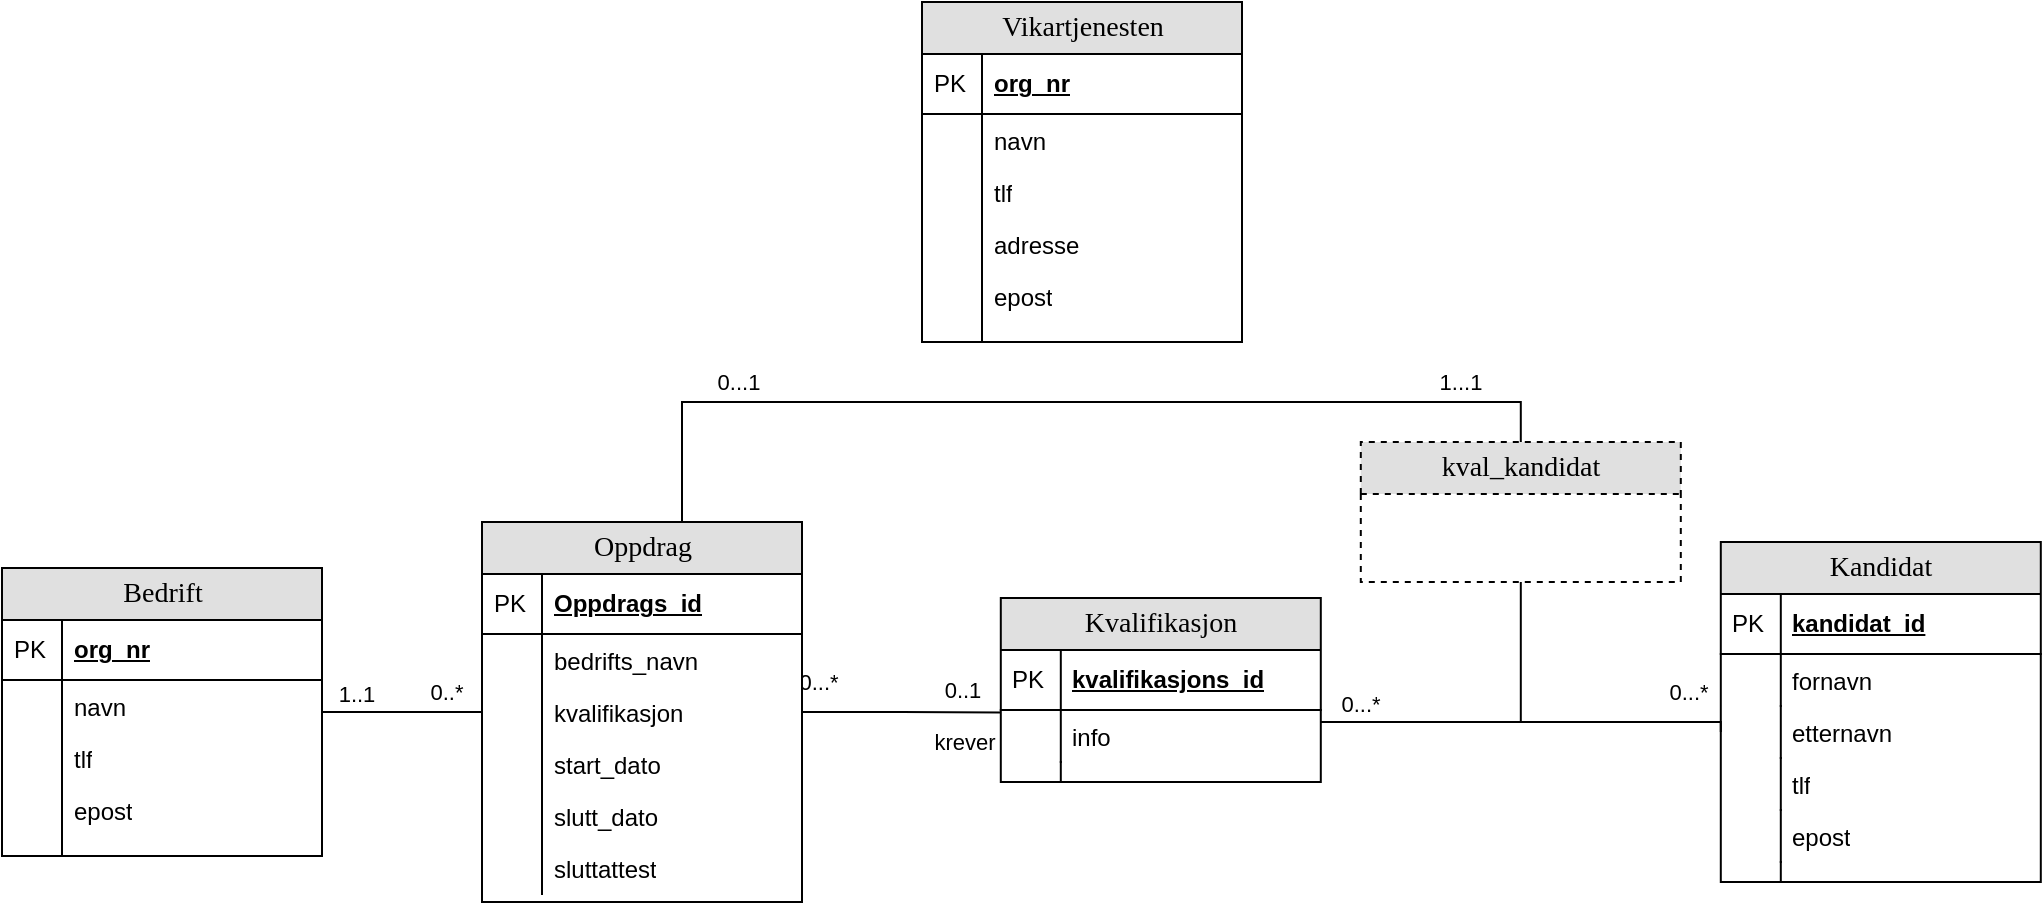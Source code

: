 <mxfile version="20.2.3" type="device"><diagram name="Page-1" id="e56a1550-8fbb-45ad-956c-1786394a9013"><mxGraphModel dx="2138" dy="641" grid="1" gridSize="10" guides="1" tooltips="1" connect="1" arrows="1" fold="1" page="1" pageScale="1" pageWidth="1100" pageHeight="850" background="none" math="0" shadow="0"><root><mxCell id="0"/><mxCell id="1" parent="0"/><mxCell id="2e49270ec7c68f3f-8" value="Vikartjenesten" style="swimlane;html=1;fontStyle=0;childLayout=stackLayout;horizontal=1;startSize=26;fillColor=#e0e0e0;horizontalStack=0;resizeParent=1;resizeLast=0;collapsible=1;marginBottom=0;swimlaneFillColor=#ffffff;align=center;rounded=0;shadow=0;comic=0;labelBackgroundColor=none;strokeWidth=1;fontFamily=Verdana;fontSize=14;swimlaneLine=1;" parent="1" vertex="1"><mxGeometry x="440" y="120" width="160" height="170" as="geometry"/></mxCell><mxCell id="2e49270ec7c68f3f-9" value="org_nr" style="shape=partialRectangle;top=0;left=0;right=0;bottom=1;html=1;align=left;verticalAlign=middle;fillColor=none;spacingLeft=34;spacingRight=4;whiteSpace=wrap;overflow=hidden;rotatable=0;points=[[0,0.5],[1,0.5]];portConstraint=eastwest;dropTarget=0;fontStyle=5;" parent="2e49270ec7c68f3f-8" vertex="1"><mxGeometry y="26" width="160" height="30" as="geometry"/></mxCell><mxCell id="2e49270ec7c68f3f-10" value="PK" style="shape=partialRectangle;top=0;left=0;bottom=0;html=1;fillColor=none;align=left;verticalAlign=middle;spacingLeft=4;spacingRight=4;whiteSpace=wrap;overflow=hidden;rotatable=0;points=[];portConstraint=eastwest;part=1;" parent="2e49270ec7c68f3f-9" vertex="1" connectable="0"><mxGeometry width="30" height="30" as="geometry"/></mxCell><mxCell id="2e49270ec7c68f3f-11" value="navn" style="shape=partialRectangle;top=0;left=0;right=0;bottom=0;html=1;align=left;verticalAlign=top;fillColor=none;spacingLeft=34;spacingRight=4;whiteSpace=wrap;overflow=hidden;rotatable=0;points=[[0,0.5],[1,0.5]];portConstraint=eastwest;dropTarget=0;" parent="2e49270ec7c68f3f-8" vertex="1"><mxGeometry y="56" width="160" height="26" as="geometry"/></mxCell><mxCell id="2e49270ec7c68f3f-12" value="" style="shape=partialRectangle;top=0;left=0;bottom=0;html=1;fillColor=none;align=left;verticalAlign=top;spacingLeft=4;spacingRight=4;whiteSpace=wrap;overflow=hidden;rotatable=0;points=[];portConstraint=eastwest;part=1;" parent="2e49270ec7c68f3f-11" vertex="1" connectable="0"><mxGeometry width="30" height="26" as="geometry"/></mxCell><mxCell id="2e49270ec7c68f3f-13" value="tlf" style="shape=partialRectangle;top=0;left=0;right=0;bottom=0;html=1;align=left;verticalAlign=top;fillColor=none;spacingLeft=34;spacingRight=4;whiteSpace=wrap;overflow=hidden;rotatable=0;points=[[0,0.5],[1,0.5]];portConstraint=eastwest;dropTarget=0;" parent="2e49270ec7c68f3f-8" vertex="1"><mxGeometry y="82" width="160" height="26" as="geometry"/></mxCell><mxCell id="2e49270ec7c68f3f-14" value="" style="shape=partialRectangle;top=0;left=0;bottom=0;html=1;fillColor=none;align=left;verticalAlign=top;spacingLeft=4;spacingRight=4;whiteSpace=wrap;overflow=hidden;rotatable=0;points=[];portConstraint=eastwest;part=1;" parent="2e49270ec7c68f3f-13" vertex="1" connectable="0"><mxGeometry width="30" height="26" as="geometry"/></mxCell><mxCell id="2e49270ec7c68f3f-15" value="adresse" style="shape=partialRectangle;top=0;left=0;right=0;bottom=0;html=1;align=left;verticalAlign=top;fillColor=none;spacingLeft=34;spacingRight=4;whiteSpace=wrap;overflow=hidden;rotatable=0;points=[[0,0.5],[1,0.5]];portConstraint=eastwest;dropTarget=0;" parent="2e49270ec7c68f3f-8" vertex="1"><mxGeometry y="108" width="160" height="26" as="geometry"/></mxCell><mxCell id="2e49270ec7c68f3f-16" value="" style="shape=partialRectangle;top=0;left=0;bottom=0;html=1;fillColor=none;align=left;verticalAlign=top;spacingLeft=4;spacingRight=4;whiteSpace=wrap;overflow=hidden;rotatable=0;points=[];portConstraint=eastwest;part=1;" parent="2e49270ec7c68f3f-15" vertex="1" connectable="0"><mxGeometry width="30" height="26" as="geometry"/></mxCell><mxCell id="5pEBVfpij7sB42TzYV5x-5" value="epost" style="shape=partialRectangle;top=0;left=0;right=0;bottom=0;html=1;align=left;verticalAlign=top;fillColor=none;spacingLeft=34;spacingRight=4;whiteSpace=wrap;overflow=hidden;rotatable=0;points=[[0,0.5],[1,0.5]];portConstraint=eastwest;dropTarget=0;" vertex="1" parent="2e49270ec7c68f3f-8"><mxGeometry y="134" width="160" height="36" as="geometry"/></mxCell><mxCell id="5pEBVfpij7sB42TzYV5x-6" value="" style="shape=partialRectangle;top=0;left=0;bottom=0;html=1;fillColor=none;align=left;verticalAlign=top;spacingLeft=4;spacingRight=4;whiteSpace=wrap;overflow=hidden;rotatable=0;points=[];portConstraint=eastwest;part=1;" vertex="1" connectable="0" parent="5pEBVfpij7sB42TzYV5x-5"><mxGeometry width="30" height="36" as="geometry"/></mxCell><mxCell id="5pEBVfpij7sB42TzYV5x-31" style="edgeStyle=orthogonalEdgeStyle;rounded=0;orthogonalLoop=1;jettySize=auto;html=1;entryX=0;entryY=0.5;entryDx=0;entryDy=0;endArrow=none;endFill=0;" edge="1" parent="1" source="2e49270ec7c68f3f-19" target="5pEBVfpij7sB42TzYV5x-12"><mxGeometry relative="1" as="geometry"/></mxCell><mxCell id="5pEBVfpij7sB42TzYV5x-32" value="1..1" style="edgeLabel;html=1;align=center;verticalAlign=middle;resizable=0;points=[];" vertex="1" connectable="0" parent="5pEBVfpij7sB42TzYV5x-31"><mxGeometry x="-0.806" y="1" relative="1" as="geometry"><mxPoint x="9" y="-8" as="offset"/></mxGeometry></mxCell><mxCell id="5pEBVfpij7sB42TzYV5x-34" value="0..*" style="edgeLabel;html=1;align=center;verticalAlign=middle;resizable=0;points=[];" vertex="1" connectable="0" parent="5pEBVfpij7sB42TzYV5x-31"><mxGeometry x="0.816" y="3" relative="1" as="geometry"><mxPoint x="-11" y="-7" as="offset"/></mxGeometry></mxCell><mxCell id="2e49270ec7c68f3f-19" value="Bedrift" style="swimlane;html=1;fontStyle=0;childLayout=stackLayout;horizontal=1;startSize=26;fillColor=#e0e0e0;horizontalStack=0;resizeParent=1;resizeLast=0;collapsible=1;marginBottom=0;swimlaneFillColor=#ffffff;align=center;rounded=0;shadow=0;comic=0;labelBackgroundColor=none;strokeWidth=1;fontFamily=Verdana;fontSize=14" parent="1" vertex="1"><mxGeometry x="-20" y="403" width="160" height="144" as="geometry"/></mxCell><mxCell id="2e49270ec7c68f3f-20" value="org_nr" style="shape=partialRectangle;top=0;left=0;right=0;bottom=1;html=1;align=left;verticalAlign=middle;fillColor=none;spacingLeft=34;spacingRight=4;whiteSpace=wrap;overflow=hidden;rotatable=0;points=[[0,0.5],[1,0.5]];portConstraint=eastwest;dropTarget=0;fontStyle=5;" parent="2e49270ec7c68f3f-19" vertex="1"><mxGeometry y="26" width="160" height="30" as="geometry"/></mxCell><mxCell id="2e49270ec7c68f3f-21" value="PK" style="shape=partialRectangle;top=0;left=0;bottom=0;html=1;fillColor=none;align=left;verticalAlign=middle;spacingLeft=4;spacingRight=4;whiteSpace=wrap;overflow=hidden;rotatable=0;points=[];portConstraint=eastwest;part=1;" parent="2e49270ec7c68f3f-20" vertex="1" connectable="0"><mxGeometry width="30" height="30" as="geometry"/></mxCell><mxCell id="2e49270ec7c68f3f-22" value="navn" style="shape=partialRectangle;top=0;left=0;right=0;bottom=0;html=1;align=left;verticalAlign=top;fillColor=none;spacingLeft=34;spacingRight=4;whiteSpace=wrap;overflow=hidden;rotatable=0;points=[[0,0.5],[1,0.5]];portConstraint=eastwest;dropTarget=0;" parent="2e49270ec7c68f3f-19" vertex="1"><mxGeometry y="56" width="160" height="26" as="geometry"/></mxCell><mxCell id="2e49270ec7c68f3f-23" value="" style="shape=partialRectangle;top=0;left=0;bottom=0;html=1;fillColor=none;align=left;verticalAlign=top;spacingLeft=4;spacingRight=4;whiteSpace=wrap;overflow=hidden;rotatable=0;points=[];portConstraint=eastwest;part=1;" parent="2e49270ec7c68f3f-22" vertex="1" connectable="0"><mxGeometry width="30" height="26" as="geometry"/></mxCell><mxCell id="2e49270ec7c68f3f-24" value="tlf" style="shape=partialRectangle;top=0;left=0;right=0;bottom=0;html=1;align=left;verticalAlign=top;fillColor=none;spacingLeft=34;spacingRight=4;whiteSpace=wrap;overflow=hidden;rotatable=0;points=[[0,0.5],[1,0.5]];portConstraint=eastwest;dropTarget=0;" parent="2e49270ec7c68f3f-19" vertex="1"><mxGeometry y="82" width="160" height="26" as="geometry"/></mxCell><mxCell id="2e49270ec7c68f3f-25" value="" style="shape=partialRectangle;top=0;left=0;bottom=0;html=1;fillColor=none;align=left;verticalAlign=top;spacingLeft=4;spacingRight=4;whiteSpace=wrap;overflow=hidden;rotatable=0;points=[];portConstraint=eastwest;part=1;" parent="2e49270ec7c68f3f-24" vertex="1" connectable="0"><mxGeometry width="30" height="26" as="geometry"/></mxCell><mxCell id="2e49270ec7c68f3f-26" value="epost" style="shape=partialRectangle;top=0;left=0;right=0;bottom=0;html=1;align=left;verticalAlign=top;fillColor=none;spacingLeft=34;spacingRight=4;whiteSpace=wrap;overflow=hidden;rotatable=0;points=[[0,0.5],[1,0.5]];portConstraint=eastwest;dropTarget=0;" parent="2e49270ec7c68f3f-19" vertex="1"><mxGeometry y="108" width="160" height="26" as="geometry"/></mxCell><mxCell id="2e49270ec7c68f3f-27" value="" style="shape=partialRectangle;top=0;left=0;bottom=0;html=1;fillColor=none;align=left;verticalAlign=top;spacingLeft=4;spacingRight=4;whiteSpace=wrap;overflow=hidden;rotatable=0;points=[];portConstraint=eastwest;part=1;" parent="2e49270ec7c68f3f-26" vertex="1" connectable="0"><mxGeometry width="30" height="26" as="geometry"/></mxCell><mxCell id="2e49270ec7c68f3f-28" value="" style="shape=partialRectangle;top=0;left=0;right=0;bottom=0;html=1;align=left;verticalAlign=top;fillColor=none;spacingLeft=34;spacingRight=4;whiteSpace=wrap;overflow=hidden;rotatable=0;points=[[0,0.5],[1,0.5]];portConstraint=eastwest;dropTarget=0;" parent="2e49270ec7c68f3f-19" vertex="1"><mxGeometry y="134" width="160" height="10" as="geometry"/></mxCell><mxCell id="2e49270ec7c68f3f-29" value="" style="shape=partialRectangle;top=0;left=0;bottom=0;html=1;fillColor=none;align=left;verticalAlign=top;spacingLeft=4;spacingRight=4;whiteSpace=wrap;overflow=hidden;rotatable=0;points=[];portConstraint=eastwest;part=1;" parent="2e49270ec7c68f3f-28" vertex="1" connectable="0"><mxGeometry width="30" height="10" as="geometry"/></mxCell><mxCell id="2e49270ec7c68f3f-80" value="Kandidat" style="swimlane;html=1;fontStyle=0;childLayout=stackLayout;horizontal=1;startSize=26;fillColor=#e0e0e0;horizontalStack=0;resizeParent=1;resizeLast=0;collapsible=1;marginBottom=0;swimlaneFillColor=#ffffff;align=center;rounded=0;shadow=0;comic=0;labelBackgroundColor=none;strokeWidth=1;fontFamily=Verdana;fontSize=14" parent="1" vertex="1"><mxGeometry x="839.4" y="390" width="160" height="170" as="geometry"/></mxCell><mxCell id="2e49270ec7c68f3f-81" value="kandidat_id" style="shape=partialRectangle;top=0;left=0;right=0;bottom=1;html=1;align=left;verticalAlign=middle;fillColor=none;spacingLeft=34;spacingRight=4;whiteSpace=wrap;overflow=hidden;rotatable=0;points=[[0,0.5],[1,0.5]];portConstraint=eastwest;dropTarget=0;fontStyle=5;" parent="2e49270ec7c68f3f-80" vertex="1"><mxGeometry y="26" width="160" height="30" as="geometry"/></mxCell><mxCell id="2e49270ec7c68f3f-82" value="PK" style="shape=partialRectangle;top=0;left=0;bottom=0;html=1;fillColor=none;align=left;verticalAlign=middle;spacingLeft=4;spacingRight=4;whiteSpace=wrap;overflow=hidden;rotatable=0;points=[];portConstraint=eastwest;part=1;" parent="2e49270ec7c68f3f-81" vertex="1" connectable="0"><mxGeometry width="30" height="30" as="geometry"/></mxCell><mxCell id="2e49270ec7c68f3f-83" value="fornavn" style="shape=partialRectangle;top=0;left=0;right=0;bottom=0;html=1;align=left;verticalAlign=top;fillColor=none;spacingLeft=34;spacingRight=4;whiteSpace=wrap;overflow=hidden;rotatable=0;points=[[0,0.5],[1,0.5]];portConstraint=eastwest;dropTarget=0;" parent="2e49270ec7c68f3f-80" vertex="1"><mxGeometry y="56" width="160" height="26" as="geometry"/></mxCell><mxCell id="2e49270ec7c68f3f-84" value="" style="shape=partialRectangle;top=0;left=0;bottom=0;html=1;fillColor=none;align=left;verticalAlign=top;spacingLeft=4;spacingRight=4;whiteSpace=wrap;overflow=hidden;rotatable=0;points=[];portConstraint=eastwest;part=1;" parent="2e49270ec7c68f3f-83" vertex="1" connectable="0"><mxGeometry width="30" height="26" as="geometry"/></mxCell><mxCell id="2e49270ec7c68f3f-85" value="etternavn" style="shape=partialRectangle;top=0;left=0;right=0;bottom=0;html=1;align=left;verticalAlign=top;fillColor=none;spacingLeft=34;spacingRight=4;whiteSpace=wrap;overflow=hidden;rotatable=0;points=[[0,0.5],[1,0.5]];portConstraint=eastwest;dropTarget=0;" parent="2e49270ec7c68f3f-80" vertex="1"><mxGeometry y="82" width="160" height="26" as="geometry"/></mxCell><mxCell id="2e49270ec7c68f3f-86" value="" style="shape=partialRectangle;top=0;left=0;bottom=0;html=1;fillColor=none;align=left;verticalAlign=top;spacingLeft=4;spacingRight=4;whiteSpace=wrap;overflow=hidden;rotatable=0;points=[];portConstraint=eastwest;part=1;" parent="2e49270ec7c68f3f-85" vertex="1" connectable="0"><mxGeometry width="30" height="26" as="geometry"/></mxCell><mxCell id="2e49270ec7c68f3f-87" value="tlf" style="shape=partialRectangle;top=0;left=0;right=0;bottom=0;html=1;align=left;verticalAlign=top;fillColor=none;spacingLeft=34;spacingRight=4;whiteSpace=wrap;overflow=hidden;rotatable=0;points=[[0,0.5],[1,0.5]];portConstraint=eastwest;dropTarget=0;" parent="2e49270ec7c68f3f-80" vertex="1"><mxGeometry y="108" width="160" height="26" as="geometry"/></mxCell><mxCell id="2e49270ec7c68f3f-88" value="" style="shape=partialRectangle;top=0;left=0;bottom=0;html=1;fillColor=none;align=left;verticalAlign=top;spacingLeft=4;spacingRight=4;whiteSpace=wrap;overflow=hidden;rotatable=0;points=[];portConstraint=eastwest;part=1;" parent="2e49270ec7c68f3f-87" vertex="1" connectable="0"><mxGeometry width="30" height="26" as="geometry"/></mxCell><mxCell id="5pEBVfpij7sB42TzYV5x-3" value="epost" style="shape=partialRectangle;top=0;left=0;right=0;bottom=0;html=1;align=left;verticalAlign=top;fillColor=none;spacingLeft=34;spacingRight=4;whiteSpace=wrap;overflow=hidden;rotatable=0;points=[[0,0.5],[1,0.5]];portConstraint=eastwest;dropTarget=0;" vertex="1" parent="2e49270ec7c68f3f-80"><mxGeometry y="134" width="160" height="26" as="geometry"/></mxCell><mxCell id="5pEBVfpij7sB42TzYV5x-4" value="" style="shape=partialRectangle;top=0;left=0;bottom=0;html=1;fillColor=none;align=left;verticalAlign=top;spacingLeft=4;spacingRight=4;whiteSpace=wrap;overflow=hidden;rotatable=0;points=[];portConstraint=eastwest;part=1;" vertex="1" connectable="0" parent="5pEBVfpij7sB42TzYV5x-3"><mxGeometry width="30" height="26" as="geometry"/></mxCell><mxCell id="2e49270ec7c68f3f-89" value="" style="shape=partialRectangle;top=0;left=0;right=0;bottom=0;html=1;align=left;verticalAlign=top;fillColor=none;spacingLeft=34;spacingRight=4;whiteSpace=wrap;overflow=hidden;rotatable=0;points=[[0,0.5],[1,0.5]];portConstraint=eastwest;dropTarget=0;" parent="2e49270ec7c68f3f-80" vertex="1"><mxGeometry y="160" width="160" height="10" as="geometry"/></mxCell><mxCell id="2e49270ec7c68f3f-90" value="" style="shape=partialRectangle;top=0;left=0;bottom=0;html=1;fillColor=none;align=left;verticalAlign=top;spacingLeft=4;spacingRight=4;whiteSpace=wrap;overflow=hidden;rotatable=0;points=[];portConstraint=eastwest;part=1;" parent="2e49270ec7c68f3f-89" vertex="1" connectable="0"><mxGeometry width="30" height="10" as="geometry"/></mxCell><mxCell id="5pEBVfpij7sB42TzYV5x-40" style="edgeStyle=orthogonalEdgeStyle;rounded=0;orthogonalLoop=1;jettySize=auto;html=1;entryX=0.003;entryY=0.046;entryDx=0;entryDy=0;endArrow=none;endFill=0;entryPerimeter=0;" edge="1" parent="1" source="5pEBVfpij7sB42TzYV5x-7" target="5pEBVfpij7sB42TzYV5x-23"><mxGeometry relative="1" as="geometry"/></mxCell><mxCell id="5pEBVfpij7sB42TzYV5x-41" value="0..1&lt;br&gt;" style="edgeLabel;html=1;align=center;verticalAlign=middle;resizable=0;points=[];" vertex="1" connectable="0" parent="5pEBVfpij7sB42TzYV5x-40"><mxGeometry x="0.857" y="2" relative="1" as="geometry"><mxPoint x="-13" y="-9" as="offset"/></mxGeometry></mxCell><mxCell id="5pEBVfpij7sB42TzYV5x-42" value="0...*" style="edgeLabel;html=1;align=center;verticalAlign=middle;resizable=0;points=[];" vertex="1" connectable="0" parent="5pEBVfpij7sB42TzYV5x-40"><mxGeometry x="-0.855" y="3" relative="1" as="geometry"><mxPoint y="-12" as="offset"/></mxGeometry></mxCell><mxCell id="5pEBVfpij7sB42TzYV5x-66" value="krever" style="edgeLabel;html=1;align=center;verticalAlign=middle;resizable=0;points=[];" vertex="1" connectable="0" parent="5pEBVfpij7sB42TzYV5x-40"><mxGeometry x="0.304" y="-1" relative="1" as="geometry"><mxPoint x="15" y="14" as="offset"/></mxGeometry></mxCell><mxCell id="5pEBVfpij7sB42TzYV5x-67" style="edgeStyle=orthogonalEdgeStyle;rounded=0;orthogonalLoop=1;jettySize=auto;html=1;entryX=0.5;entryY=0;entryDx=0;entryDy=0;endArrow=none;endFill=0;" edge="1" parent="1" source="5pEBVfpij7sB42TzYV5x-7" target="5pEBVfpij7sB42TzYV5x-49"><mxGeometry relative="1" as="geometry"><Array as="points"><mxPoint x="320" y="320"/><mxPoint x="739" y="320"/></Array></mxGeometry></mxCell><mxCell id="5pEBVfpij7sB42TzYV5x-69" value="0...1" style="edgeLabel;html=1;align=center;verticalAlign=middle;resizable=0;points=[];" vertex="1" connectable="0" parent="5pEBVfpij7sB42TzYV5x-67"><mxGeometry x="-0.647" y="2" relative="1" as="geometry"><mxPoint y="-8" as="offset"/></mxGeometry></mxCell><mxCell id="5pEBVfpij7sB42TzYV5x-73" value="1...1" style="edgeLabel;html=1;align=center;verticalAlign=middle;resizable=0;points=[];" vertex="1" connectable="0" parent="5pEBVfpij7sB42TzYV5x-67"><mxGeometry x="0.797" y="5" relative="1" as="geometry"><mxPoint y="-5" as="offset"/></mxGeometry></mxCell><mxCell id="5pEBVfpij7sB42TzYV5x-7" value="Oppdrag" style="swimlane;html=1;fontStyle=0;childLayout=stackLayout;horizontal=1;startSize=26;fillColor=#e0e0e0;horizontalStack=0;resizeParent=1;resizeLast=0;collapsible=1;marginBottom=0;swimlaneFillColor=#ffffff;align=center;rounded=0;shadow=0;comic=0;labelBackgroundColor=none;strokeWidth=1;fontFamily=Verdana;fontSize=14" vertex="1" parent="1"><mxGeometry x="220" y="380" width="160" height="190" as="geometry"/></mxCell><mxCell id="5pEBVfpij7sB42TzYV5x-8" value="Oppdrags_id" style="shape=partialRectangle;top=0;left=0;right=0;bottom=1;html=1;align=left;verticalAlign=middle;fillColor=none;spacingLeft=34;spacingRight=4;whiteSpace=wrap;overflow=hidden;rotatable=0;points=[[0,0.5],[1,0.5]];portConstraint=eastwest;dropTarget=0;fontStyle=5;" vertex="1" parent="5pEBVfpij7sB42TzYV5x-7"><mxGeometry y="26" width="160" height="30" as="geometry"/></mxCell><mxCell id="5pEBVfpij7sB42TzYV5x-9" value="PK" style="shape=partialRectangle;top=0;left=0;bottom=0;html=1;fillColor=none;align=left;verticalAlign=middle;spacingLeft=4;spacingRight=4;whiteSpace=wrap;overflow=hidden;rotatable=0;points=[];portConstraint=eastwest;part=1;" vertex="1" connectable="0" parent="5pEBVfpij7sB42TzYV5x-8"><mxGeometry width="30" height="30" as="geometry"/></mxCell><mxCell id="5pEBVfpij7sB42TzYV5x-10" value="bedrifts_navn" style="shape=partialRectangle;top=0;left=0;right=0;bottom=0;html=1;align=left;verticalAlign=top;fillColor=none;spacingLeft=34;spacingRight=4;whiteSpace=wrap;overflow=hidden;rotatable=0;points=[[0,0.5],[1,0.5]];portConstraint=eastwest;dropTarget=0;" vertex="1" parent="5pEBVfpij7sB42TzYV5x-7"><mxGeometry y="56" width="160" height="26" as="geometry"/></mxCell><mxCell id="5pEBVfpij7sB42TzYV5x-11" value="" style="shape=partialRectangle;top=0;left=0;bottom=0;html=1;fillColor=none;align=left;verticalAlign=top;spacingLeft=4;spacingRight=4;whiteSpace=wrap;overflow=hidden;rotatable=0;points=[];portConstraint=eastwest;part=1;" vertex="1" connectable="0" parent="5pEBVfpij7sB42TzYV5x-10"><mxGeometry width="30" height="26" as="geometry"/></mxCell><mxCell id="5pEBVfpij7sB42TzYV5x-12" value="kvalifikasjon" style="shape=partialRectangle;top=0;left=0;right=0;bottom=0;html=1;align=left;verticalAlign=top;fillColor=none;spacingLeft=34;spacingRight=4;whiteSpace=wrap;overflow=hidden;rotatable=0;points=[[0,0.5],[1,0.5]];portConstraint=eastwest;dropTarget=0;" vertex="1" parent="5pEBVfpij7sB42TzYV5x-7"><mxGeometry y="82" width="160" height="26" as="geometry"/></mxCell><mxCell id="5pEBVfpij7sB42TzYV5x-13" value="" style="shape=partialRectangle;top=0;left=0;bottom=0;html=1;fillColor=none;align=left;verticalAlign=top;spacingLeft=4;spacingRight=4;whiteSpace=wrap;overflow=hidden;rotatable=0;points=[];portConstraint=eastwest;part=1;" vertex="1" connectable="0" parent="5pEBVfpij7sB42TzYV5x-12"><mxGeometry width="30" height="26" as="geometry"/></mxCell><mxCell id="5pEBVfpij7sB42TzYV5x-14" value="start_dato" style="shape=partialRectangle;top=0;left=0;right=0;bottom=0;html=1;align=left;verticalAlign=top;fillColor=none;spacingLeft=34;spacingRight=4;whiteSpace=wrap;overflow=hidden;rotatable=0;points=[[0,0.5],[1,0.5]];portConstraint=eastwest;dropTarget=0;" vertex="1" parent="5pEBVfpij7sB42TzYV5x-7"><mxGeometry y="108" width="160" height="26" as="geometry"/></mxCell><mxCell id="5pEBVfpij7sB42TzYV5x-15" value="" style="shape=partialRectangle;top=0;left=0;bottom=0;html=1;fillColor=none;align=left;verticalAlign=top;spacingLeft=4;spacingRight=4;whiteSpace=wrap;overflow=hidden;rotatable=0;points=[];portConstraint=eastwest;part=1;" vertex="1" connectable="0" parent="5pEBVfpij7sB42TzYV5x-14"><mxGeometry width="30" height="26" as="geometry"/></mxCell><mxCell id="5pEBVfpij7sB42TzYV5x-16" value="slutt_dato&lt;br&gt;" style="shape=partialRectangle;top=0;left=0;right=0;bottom=0;html=1;align=left;verticalAlign=top;fillColor=none;spacingLeft=34;spacingRight=4;whiteSpace=wrap;overflow=hidden;rotatable=0;points=[[0,0.5],[1,0.5]];portConstraint=eastwest;dropTarget=0;" vertex="1" parent="5pEBVfpij7sB42TzYV5x-7"><mxGeometry y="134" width="160" height="26" as="geometry"/></mxCell><mxCell id="5pEBVfpij7sB42TzYV5x-17" value="" style="shape=partialRectangle;top=0;left=0;bottom=0;html=1;fillColor=none;align=left;verticalAlign=top;spacingLeft=4;spacingRight=4;whiteSpace=wrap;overflow=hidden;rotatable=0;points=[];portConstraint=eastwest;part=1;" vertex="1" connectable="0" parent="5pEBVfpij7sB42TzYV5x-16"><mxGeometry width="30" height="26" as="geometry"/></mxCell><mxCell id="5pEBVfpij7sB42TzYV5x-43" value="sluttattest" style="shape=partialRectangle;top=0;left=0;right=0;bottom=0;html=1;align=left;verticalAlign=top;fillColor=none;spacingLeft=34;spacingRight=4;whiteSpace=wrap;overflow=hidden;rotatable=0;points=[[0,0.5],[1,0.5]];portConstraint=eastwest;dropTarget=0;" vertex="1" parent="5pEBVfpij7sB42TzYV5x-7"><mxGeometry y="160" width="160" height="26" as="geometry"/></mxCell><mxCell id="5pEBVfpij7sB42TzYV5x-44" value="" style="shape=partialRectangle;top=0;left=0;bottom=0;html=1;fillColor=none;align=left;verticalAlign=top;spacingLeft=4;spacingRight=4;whiteSpace=wrap;overflow=hidden;rotatable=0;points=[];portConstraint=eastwest;part=1;" vertex="1" connectable="0" parent="5pEBVfpij7sB42TzYV5x-43"><mxGeometry width="30" height="26" as="geometry"/></mxCell><mxCell id="5pEBVfpij7sB42TzYV5x-20" value="Kvalifikasjon" style="swimlane;html=1;fontStyle=0;childLayout=stackLayout;horizontal=1;startSize=26;fillColor=#e0e0e0;horizontalStack=0;resizeParent=1;resizeLast=0;collapsible=1;marginBottom=0;swimlaneFillColor=#ffffff;align=center;rounded=0;shadow=0;comic=0;labelBackgroundColor=none;strokeWidth=1;fontFamily=Verdana;fontSize=14" vertex="1" parent="1"><mxGeometry x="479.4" y="418" width="160" height="92" as="geometry"/></mxCell><mxCell id="5pEBVfpij7sB42TzYV5x-21" value="kvalifikasjons_id" style="shape=partialRectangle;top=0;left=0;right=0;bottom=1;html=1;align=left;verticalAlign=middle;fillColor=none;spacingLeft=34;spacingRight=4;whiteSpace=wrap;overflow=hidden;rotatable=0;points=[[0,0.5],[1,0.5]];portConstraint=eastwest;dropTarget=0;fontStyle=5;" vertex="1" parent="5pEBVfpij7sB42TzYV5x-20"><mxGeometry y="26" width="160" height="30" as="geometry"/></mxCell><mxCell id="5pEBVfpij7sB42TzYV5x-22" value="PK" style="shape=partialRectangle;top=0;left=0;bottom=0;html=1;fillColor=none;align=left;verticalAlign=middle;spacingLeft=4;spacingRight=4;whiteSpace=wrap;overflow=hidden;rotatable=0;points=[];portConstraint=eastwest;part=1;" vertex="1" connectable="0" parent="5pEBVfpij7sB42TzYV5x-21"><mxGeometry width="30" height="30" as="geometry"/></mxCell><mxCell id="5pEBVfpij7sB42TzYV5x-23" value="info" style="shape=partialRectangle;top=0;left=0;right=0;bottom=0;html=1;align=left;verticalAlign=top;fillColor=none;spacingLeft=34;spacingRight=4;whiteSpace=wrap;overflow=hidden;rotatable=0;points=[[0,0.5],[1,0.5]];portConstraint=eastwest;dropTarget=0;" vertex="1" parent="5pEBVfpij7sB42TzYV5x-20"><mxGeometry y="56" width="160" height="26" as="geometry"/></mxCell><mxCell id="5pEBVfpij7sB42TzYV5x-24" value="" style="shape=partialRectangle;top=0;left=0;bottom=0;html=1;fillColor=none;align=left;verticalAlign=top;spacingLeft=4;spacingRight=4;whiteSpace=wrap;overflow=hidden;rotatable=0;points=[];portConstraint=eastwest;part=1;" vertex="1" connectable="0" parent="5pEBVfpij7sB42TzYV5x-23"><mxGeometry width="30" height="26" as="geometry"/></mxCell><mxCell id="5pEBVfpij7sB42TzYV5x-29" value="" style="shape=partialRectangle;top=0;left=0;right=0;bottom=0;html=1;align=left;verticalAlign=top;fillColor=none;spacingLeft=34;spacingRight=4;whiteSpace=wrap;overflow=hidden;rotatable=0;points=[[0,0.5],[1,0.5]];portConstraint=eastwest;dropTarget=0;" vertex="1" parent="5pEBVfpij7sB42TzYV5x-20"><mxGeometry y="82" width="160" height="10" as="geometry"/></mxCell><mxCell id="5pEBVfpij7sB42TzYV5x-30" value="" style="shape=partialRectangle;top=0;left=0;bottom=0;html=1;fillColor=none;align=left;verticalAlign=top;spacingLeft=4;spacingRight=4;whiteSpace=wrap;overflow=hidden;rotatable=0;points=[];portConstraint=eastwest;part=1;" vertex="1" connectable="0" parent="5pEBVfpij7sB42TzYV5x-29"><mxGeometry width="30" height="10" as="geometry"/></mxCell><mxCell id="5pEBVfpij7sB42TzYV5x-45" style="edgeStyle=orthogonalEdgeStyle;rounded=0;orthogonalLoop=1;jettySize=auto;html=1;entryX=0;entryY=0.5;entryDx=0;entryDy=0;endArrow=none;endFill=0;" edge="1" parent="1" target="2e49270ec7c68f3f-85"><mxGeometry relative="1" as="geometry"><mxPoint x="639.4" y="480" as="sourcePoint"/><Array as="points"><mxPoint x="640.4" y="480"/><mxPoint x="869.4" y="480"/></Array></mxGeometry></mxCell><mxCell id="5pEBVfpij7sB42TzYV5x-46" value="0...*" style="edgeLabel;html=1;align=center;verticalAlign=middle;resizable=0;points=[];" vertex="1" connectable="0" parent="5pEBVfpij7sB42TzYV5x-45"><mxGeometry x="-0.81" y="1" relative="1" as="geometry"><mxPoint y="-8" as="offset"/></mxGeometry></mxCell><mxCell id="5pEBVfpij7sB42TzYV5x-48" value="0...*" style="edgeLabel;html=1;align=center;verticalAlign=middle;resizable=0;points=[];" vertex="1" connectable="0" parent="5pEBVfpij7sB42TzYV5x-45"><mxGeometry x="0.791" y="1" relative="1" as="geometry"><mxPoint y="-14" as="offset"/></mxGeometry></mxCell><mxCell id="5pEBVfpij7sB42TzYV5x-65" style="edgeStyle=orthogonalEdgeStyle;rounded=0;orthogonalLoop=1;jettySize=auto;html=1;endArrow=none;endFill=0;" edge="1" parent="1" source="5pEBVfpij7sB42TzYV5x-49"><mxGeometry relative="1" as="geometry"><mxPoint x="739.4" y="480" as="targetPoint"/></mxGeometry></mxCell><mxCell id="5pEBVfpij7sB42TzYV5x-49" value="kval_kandidat" style="swimlane;html=1;fontStyle=0;childLayout=stackLayout;horizontal=1;startSize=26;fillColor=#e0e0e0;horizontalStack=0;resizeParent=1;resizeLast=0;collapsible=1;marginBottom=0;swimlaneFillColor=#ffffff;align=center;rounded=0;shadow=0;comic=0;labelBackgroundColor=none;strokeWidth=1;fontFamily=Verdana;fontSize=14;dashed=1;" vertex="1" parent="1"><mxGeometry x="659.4" y="340" width="160" height="70" as="geometry"/></mxCell></root></mxGraphModel></diagram></mxfile>
